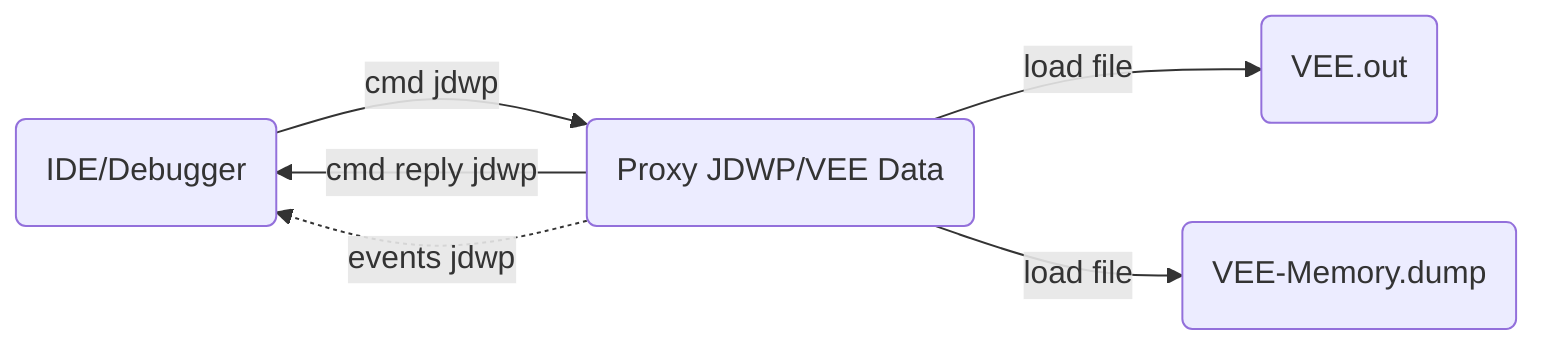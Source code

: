graph LR 
    IDE(IDE/Debugger) --> |cmd jdwp| JDWP(Proxy JDWP/VEE Data) 
    JDWP --> |cmd reply jdwp| IDE
    JDWP -.-> |events jdwp| IDE
    JDWP --> |load file| ELF(VEE.out)
    JDWP --> |load file| MEMDUMP(VEE-Memory.dump)